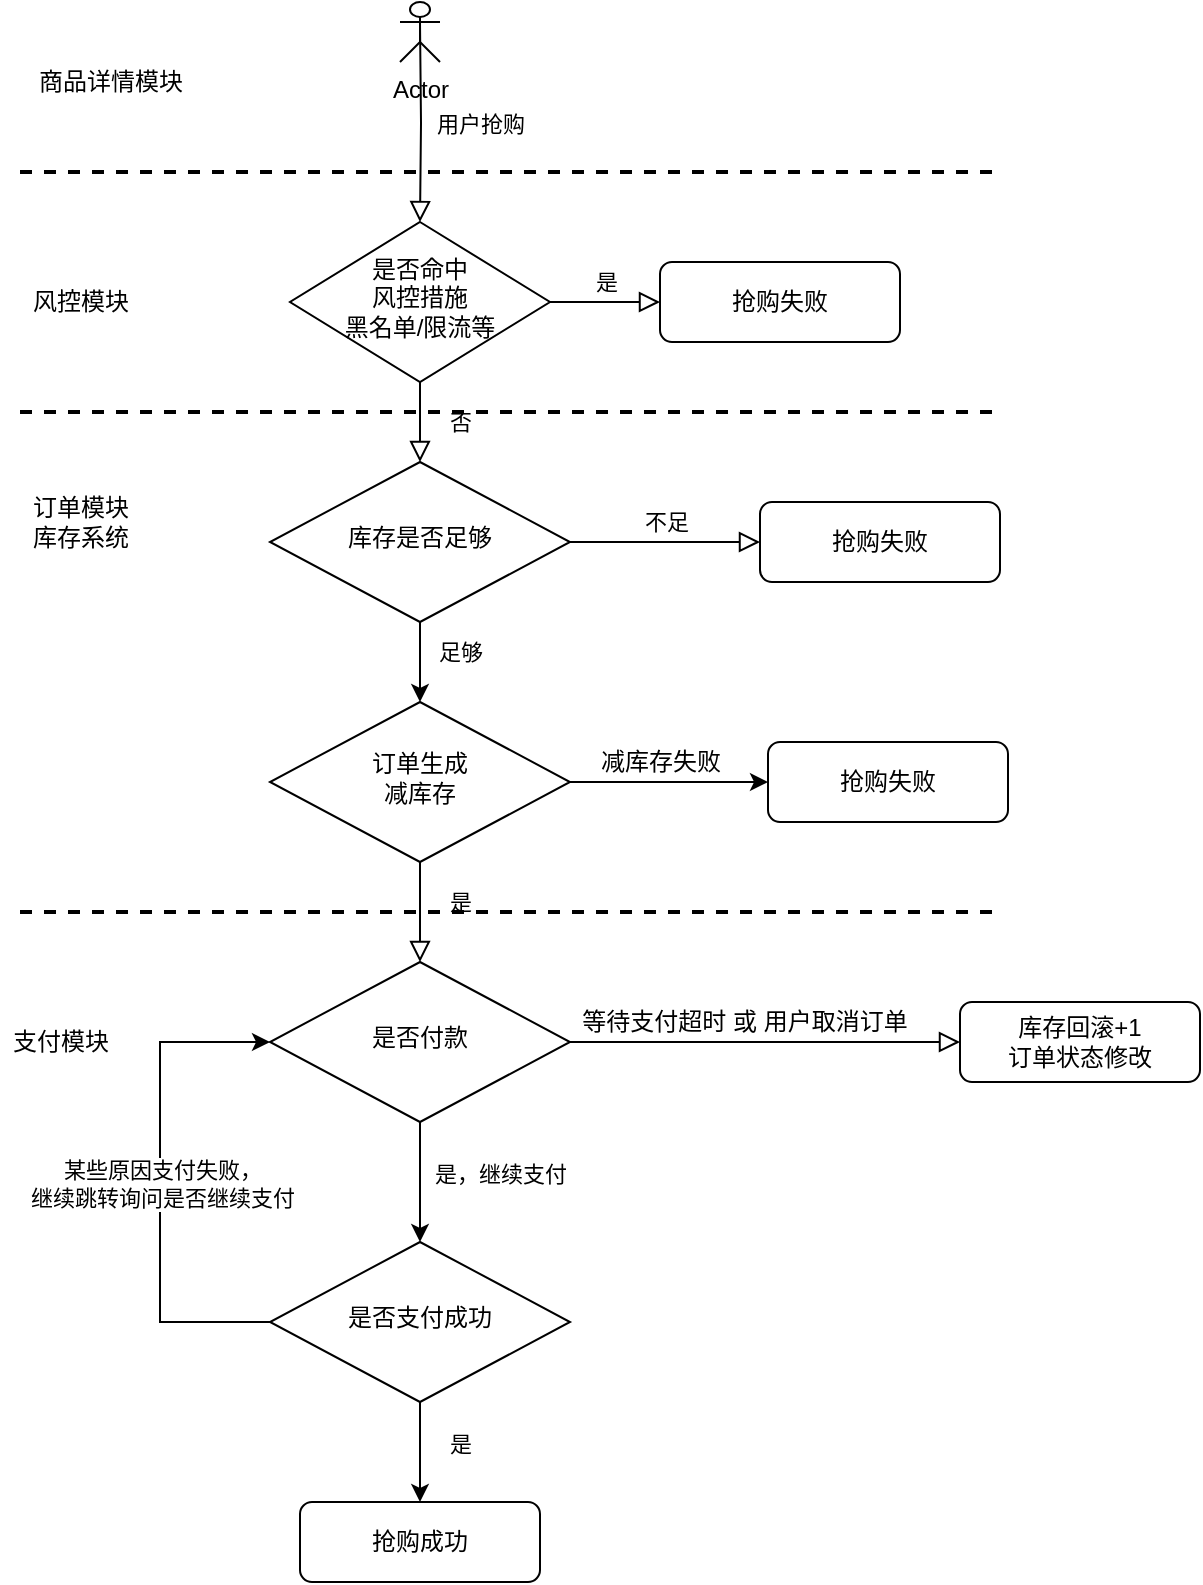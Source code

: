 <mxfile version="14.8.6" type="github">
  <diagram id="C5RBs43oDa-KdzZeNtuy" name="Page-1">
    <mxGraphModel dx="1209" dy="737" grid="1" gridSize="10" guides="1" tooltips="1" connect="1" arrows="1" fold="1" page="1" pageScale="1" pageWidth="827" pageHeight="1169" math="0" shadow="0">
      <root>
        <mxCell id="WIyWlLk6GJQsqaUBKTNV-0" />
        <mxCell id="WIyWlLk6GJQsqaUBKTNV-1" parent="WIyWlLk6GJQsqaUBKTNV-0" />
        <mxCell id="WIyWlLk6GJQsqaUBKTNV-2" value="" style="rounded=0;html=1;jettySize=auto;orthogonalLoop=1;fontSize=11;endArrow=block;endFill=0;endSize=8;strokeWidth=1;shadow=0;labelBackgroundColor=none;edgeStyle=orthogonalEdgeStyle;" parent="WIyWlLk6GJQsqaUBKTNV-1" target="WIyWlLk6GJQsqaUBKTNV-6" edge="1">
          <mxGeometry relative="1" as="geometry">
            <mxPoint x="240" y="70" as="sourcePoint" />
          </mxGeometry>
        </mxCell>
        <mxCell id="7VLo5oWRt0F8jgSJgMmA-28" value="用户抢购" style="edgeLabel;html=1;align=center;verticalAlign=middle;resizable=0;points=[];" vertex="1" connectable="0" parent="WIyWlLk6GJQsqaUBKTNV-2">
          <mxGeometry x="0.02" y="4" relative="1" as="geometry">
            <mxPoint x="26" as="offset" />
          </mxGeometry>
        </mxCell>
        <mxCell id="WIyWlLk6GJQsqaUBKTNV-4" value="否" style="rounded=0;html=1;jettySize=auto;orthogonalLoop=1;fontSize=11;endArrow=block;endFill=0;endSize=8;strokeWidth=1;shadow=0;labelBackgroundColor=none;edgeStyle=orthogonalEdgeStyle;" parent="WIyWlLk6GJQsqaUBKTNV-1" source="WIyWlLk6GJQsqaUBKTNV-6" target="WIyWlLk6GJQsqaUBKTNV-10" edge="1">
          <mxGeometry y="20" relative="1" as="geometry">
            <mxPoint as="offset" />
          </mxGeometry>
        </mxCell>
        <mxCell id="WIyWlLk6GJQsqaUBKTNV-5" value="是" style="edgeStyle=orthogonalEdgeStyle;rounded=0;html=1;jettySize=auto;orthogonalLoop=1;fontSize=11;endArrow=block;endFill=0;endSize=8;strokeWidth=1;shadow=0;labelBackgroundColor=none;" parent="WIyWlLk6GJQsqaUBKTNV-1" source="WIyWlLk6GJQsqaUBKTNV-6" target="WIyWlLk6GJQsqaUBKTNV-7" edge="1">
          <mxGeometry y="10" relative="1" as="geometry">
            <mxPoint as="offset" />
          </mxGeometry>
        </mxCell>
        <mxCell id="WIyWlLk6GJQsqaUBKTNV-6" value="是否命中&lt;br&gt;风控措施&lt;br&gt;黑名单/限流等" style="rhombus;whiteSpace=wrap;html=1;shadow=0;fontFamily=Helvetica;fontSize=12;align=center;strokeWidth=1;spacing=6;spacingTop=-4;" parent="WIyWlLk6GJQsqaUBKTNV-1" vertex="1">
          <mxGeometry x="175" y="170" width="130" height="80" as="geometry" />
        </mxCell>
        <mxCell id="WIyWlLk6GJQsqaUBKTNV-7" value="抢购失败" style="rounded=1;whiteSpace=wrap;html=1;fontSize=12;glass=0;strokeWidth=1;shadow=0;" parent="WIyWlLk6GJQsqaUBKTNV-1" vertex="1">
          <mxGeometry x="360" y="190" width="120" height="40" as="geometry" />
        </mxCell>
        <mxCell id="WIyWlLk6GJQsqaUBKTNV-8" value="是" style="rounded=0;html=1;jettySize=auto;orthogonalLoop=1;fontSize=11;endArrow=block;endFill=0;endSize=8;strokeWidth=1;shadow=0;labelBackgroundColor=none;edgeStyle=orthogonalEdgeStyle;entryX=0.5;entryY=0;entryDx=0;entryDy=0;startArrow=none;" parent="WIyWlLk6GJQsqaUBKTNV-1" source="7VLo5oWRt0F8jgSJgMmA-35" target="7VLo5oWRt0F8jgSJgMmA-12" edge="1">
          <mxGeometry x="-0.2" y="20" relative="1" as="geometry">
            <mxPoint as="offset" />
            <mxPoint x="260" y="400" as="sourcePoint" />
            <mxPoint x="240" y="430" as="targetPoint" />
          </mxGeometry>
        </mxCell>
        <mxCell id="WIyWlLk6GJQsqaUBKTNV-9" value="不足" style="edgeStyle=orthogonalEdgeStyle;rounded=0;html=1;jettySize=auto;orthogonalLoop=1;fontSize=11;endArrow=block;endFill=0;endSize=8;strokeWidth=1;shadow=0;labelBackgroundColor=none;" parent="WIyWlLk6GJQsqaUBKTNV-1" source="WIyWlLk6GJQsqaUBKTNV-10" target="WIyWlLk6GJQsqaUBKTNV-12" edge="1">
          <mxGeometry y="10" relative="1" as="geometry">
            <mxPoint as="offset" />
          </mxGeometry>
        </mxCell>
        <mxCell id="7VLo5oWRt0F8jgSJgMmA-38" value="" style="edgeStyle=orthogonalEdgeStyle;rounded=0;orthogonalLoop=1;jettySize=auto;html=1;" edge="1" parent="WIyWlLk6GJQsqaUBKTNV-1" source="WIyWlLk6GJQsqaUBKTNV-10" target="7VLo5oWRt0F8jgSJgMmA-35">
          <mxGeometry relative="1" as="geometry" />
        </mxCell>
        <mxCell id="7VLo5oWRt0F8jgSJgMmA-42" value="足够" style="edgeLabel;html=1;align=center;verticalAlign=middle;resizable=0;points=[];" vertex="1" connectable="0" parent="7VLo5oWRt0F8jgSJgMmA-38">
          <mxGeometry x="-0.279" relative="1" as="geometry">
            <mxPoint x="20" as="offset" />
          </mxGeometry>
        </mxCell>
        <mxCell id="WIyWlLk6GJQsqaUBKTNV-10" value="库存是否足够" style="rhombus;whiteSpace=wrap;html=1;shadow=0;fontFamily=Helvetica;fontSize=12;align=center;strokeWidth=1;spacing=6;spacingTop=-4;" parent="WIyWlLk6GJQsqaUBKTNV-1" vertex="1">
          <mxGeometry x="165" y="290" width="150" height="80" as="geometry" />
        </mxCell>
        <mxCell id="WIyWlLk6GJQsqaUBKTNV-12" value="抢购失败" style="rounded=1;whiteSpace=wrap;html=1;fontSize=12;glass=0;strokeWidth=1;shadow=0;" parent="WIyWlLk6GJQsqaUBKTNV-1" vertex="1">
          <mxGeometry x="410" y="310" width="120" height="40" as="geometry" />
        </mxCell>
        <mxCell id="7VLo5oWRt0F8jgSJgMmA-2" value="Actor" style="shape=umlActor;verticalLabelPosition=bottom;verticalAlign=top;html=1;outlineConnect=0;" vertex="1" parent="WIyWlLk6GJQsqaUBKTNV-1">
          <mxGeometry x="230" y="60" width="20" height="30" as="geometry" />
        </mxCell>
        <mxCell id="7VLo5oWRt0F8jgSJgMmA-10" value="&lt;span style=&quot;font-size: 12px&quot;&gt;等待支付超时 或 用户取消订单&lt;/span&gt;" style="edgeStyle=orthogonalEdgeStyle;rounded=0;html=1;jettySize=auto;orthogonalLoop=1;fontSize=11;endArrow=block;endFill=0;endSize=8;strokeWidth=1;shadow=0;labelBackgroundColor=none;exitX=1;exitY=0.5;exitDx=0;exitDy=0;" edge="1" parent="WIyWlLk6GJQsqaUBKTNV-1" target="7VLo5oWRt0F8jgSJgMmA-11" source="7VLo5oWRt0F8jgSJgMmA-12">
          <mxGeometry x="-0.115" y="10" relative="1" as="geometry">
            <mxPoint as="offset" />
            <mxPoint x="509" y="580" as="sourcePoint" />
          </mxGeometry>
        </mxCell>
        <mxCell id="7VLo5oWRt0F8jgSJgMmA-11" value="库存回滚+1&lt;br&gt;订单状态修改" style="rounded=1;whiteSpace=wrap;html=1;fontSize=12;glass=0;strokeWidth=1;shadow=0;" vertex="1" parent="WIyWlLk6GJQsqaUBKTNV-1">
          <mxGeometry x="510" y="560" width="120" height="40" as="geometry" />
        </mxCell>
        <mxCell id="7VLo5oWRt0F8jgSJgMmA-17" value="" style="edgeStyle=orthogonalEdgeStyle;rounded=0;orthogonalLoop=1;jettySize=auto;html=1;" edge="1" parent="WIyWlLk6GJQsqaUBKTNV-1" source="7VLo5oWRt0F8jgSJgMmA-12" target="7VLo5oWRt0F8jgSJgMmA-19">
          <mxGeometry relative="1" as="geometry">
            <mxPoint x="240" y="685" as="targetPoint" />
          </mxGeometry>
        </mxCell>
        <mxCell id="7VLo5oWRt0F8jgSJgMmA-18" value="是，继续支付" style="edgeLabel;html=1;align=center;verticalAlign=middle;resizable=0;points=[];" vertex="1" connectable="0" parent="7VLo5oWRt0F8jgSJgMmA-17">
          <mxGeometry x="-0.139" y="-2" relative="1" as="geometry">
            <mxPoint x="42" as="offset" />
          </mxGeometry>
        </mxCell>
        <mxCell id="7VLo5oWRt0F8jgSJgMmA-12" value="是否付款" style="rhombus;whiteSpace=wrap;html=1;shadow=0;fontFamily=Helvetica;fontSize=12;align=center;strokeWidth=1;spacing=6;spacingTop=-4;" vertex="1" parent="WIyWlLk6GJQsqaUBKTNV-1">
          <mxGeometry x="165" y="540" width="150" height="80" as="geometry" />
        </mxCell>
        <mxCell id="7VLo5oWRt0F8jgSJgMmA-21" value="" style="edgeStyle=orthogonalEdgeStyle;rounded=0;orthogonalLoop=1;jettySize=auto;html=1;" edge="1" parent="WIyWlLk6GJQsqaUBKTNV-1" source="7VLo5oWRt0F8jgSJgMmA-19" target="7VLo5oWRt0F8jgSJgMmA-20">
          <mxGeometry relative="1" as="geometry" />
        </mxCell>
        <mxCell id="7VLo5oWRt0F8jgSJgMmA-22" value="是" style="edgeLabel;html=1;align=center;verticalAlign=middle;resizable=0;points=[];" vertex="1" connectable="0" parent="7VLo5oWRt0F8jgSJgMmA-21">
          <mxGeometry x="-0.16" y="1" relative="1" as="geometry">
            <mxPoint x="19" as="offset" />
          </mxGeometry>
        </mxCell>
        <mxCell id="7VLo5oWRt0F8jgSJgMmA-24" value="" style="edgeStyle=orthogonalEdgeStyle;rounded=0;orthogonalLoop=1;jettySize=auto;html=1;entryX=0;entryY=0.5;entryDx=0;entryDy=0;" edge="1" parent="WIyWlLk6GJQsqaUBKTNV-1" source="7VLo5oWRt0F8jgSJgMmA-19" target="7VLo5oWRt0F8jgSJgMmA-12">
          <mxGeometry relative="1" as="geometry">
            <Array as="points">
              <mxPoint x="110" y="720" />
              <mxPoint x="110" y="580" />
            </Array>
          </mxGeometry>
        </mxCell>
        <mxCell id="7VLo5oWRt0F8jgSJgMmA-25" value="某些原因支付失败，&lt;br&gt;继续跳转询问是否继续支付" style="edgeLabel;html=1;align=center;verticalAlign=middle;resizable=0;points=[];" vertex="1" connectable="0" parent="7VLo5oWRt0F8jgSJgMmA-24">
          <mxGeometry x="-0.008" y="-1" relative="1" as="geometry">
            <mxPoint as="offset" />
          </mxGeometry>
        </mxCell>
        <mxCell id="7VLo5oWRt0F8jgSJgMmA-19" value="是否支付成功" style="rhombus;whiteSpace=wrap;html=1;shadow=0;fontFamily=Helvetica;fontSize=12;align=center;strokeWidth=1;spacing=6;spacingTop=-4;" vertex="1" parent="WIyWlLk6GJQsqaUBKTNV-1">
          <mxGeometry x="165" y="680" width="150" height="80" as="geometry" />
        </mxCell>
        <mxCell id="7VLo5oWRt0F8jgSJgMmA-20" value="抢购成功" style="rounded=1;whiteSpace=wrap;html=1;fontSize=12;glass=0;strokeWidth=1;shadow=0;" vertex="1" parent="WIyWlLk6GJQsqaUBKTNV-1">
          <mxGeometry x="180" y="810" width="120" height="40" as="geometry" />
        </mxCell>
        <mxCell id="7VLo5oWRt0F8jgSJgMmA-27" value="" style="line;strokeWidth=2;html=1;dashed=1;" vertex="1" parent="WIyWlLk6GJQsqaUBKTNV-1">
          <mxGeometry x="40" y="140" width="490" height="10" as="geometry" />
        </mxCell>
        <mxCell id="7VLo5oWRt0F8jgSJgMmA-29" value="商品详情模块" style="text;html=1;align=center;verticalAlign=middle;resizable=0;points=[];autosize=1;strokeColor=none;" vertex="1" parent="WIyWlLk6GJQsqaUBKTNV-1">
          <mxGeometry x="40" y="90" width="90" height="20" as="geometry" />
        </mxCell>
        <mxCell id="7VLo5oWRt0F8jgSJgMmA-30" value="" style="line;strokeWidth=2;html=1;dashed=1;" vertex="1" parent="WIyWlLk6GJQsqaUBKTNV-1">
          <mxGeometry x="40" y="260" width="490" height="10" as="geometry" />
        </mxCell>
        <mxCell id="7VLo5oWRt0F8jgSJgMmA-31" value="风控模块" style="text;html=1;align=center;verticalAlign=middle;resizable=0;points=[];autosize=1;strokeColor=none;" vertex="1" parent="WIyWlLk6GJQsqaUBKTNV-1">
          <mxGeometry x="40" y="200" width="60" height="20" as="geometry" />
        </mxCell>
        <mxCell id="7VLo5oWRt0F8jgSJgMmA-32" value="" style="line;strokeWidth=2;html=1;dashed=1;" vertex="1" parent="WIyWlLk6GJQsqaUBKTNV-1">
          <mxGeometry x="40" y="510" width="490" height="10" as="geometry" />
        </mxCell>
        <mxCell id="7VLo5oWRt0F8jgSJgMmA-33" value="订单模块&lt;br&gt;库存系统" style="text;html=1;align=center;verticalAlign=middle;resizable=0;points=[];autosize=1;strokeColor=none;" vertex="1" parent="WIyWlLk6GJQsqaUBKTNV-1">
          <mxGeometry x="40" y="305" width="60" height="30" as="geometry" />
        </mxCell>
        <mxCell id="7VLo5oWRt0F8jgSJgMmA-34" value="支付模块" style="text;html=1;align=center;verticalAlign=middle;resizable=0;points=[];autosize=1;strokeColor=none;" vertex="1" parent="WIyWlLk6GJQsqaUBKTNV-1">
          <mxGeometry x="30" y="570" width="60" height="20" as="geometry" />
        </mxCell>
        <mxCell id="7VLo5oWRt0F8jgSJgMmA-40" value="" style="edgeStyle=orthogonalEdgeStyle;rounded=0;orthogonalLoop=1;jettySize=auto;html=1;" edge="1" parent="WIyWlLk6GJQsqaUBKTNV-1" source="7VLo5oWRt0F8jgSJgMmA-35" target="7VLo5oWRt0F8jgSJgMmA-39">
          <mxGeometry relative="1" as="geometry" />
        </mxCell>
        <mxCell id="7VLo5oWRt0F8jgSJgMmA-35" value="订单生成&lt;br&gt;减库存" style="rhombus;whiteSpace=wrap;html=1;shadow=0;fontFamily=Helvetica;fontSize=12;align=center;strokeWidth=1;spacing=6;spacingTop=-4;" vertex="1" parent="WIyWlLk6GJQsqaUBKTNV-1">
          <mxGeometry x="165" y="410" width="150" height="80" as="geometry" />
        </mxCell>
        <mxCell id="7VLo5oWRt0F8jgSJgMmA-39" value="抢购失败" style="rounded=1;whiteSpace=wrap;html=1;fontSize=12;glass=0;strokeWidth=1;shadow=0;" vertex="1" parent="WIyWlLk6GJQsqaUBKTNV-1">
          <mxGeometry x="414" y="430" width="120" height="40" as="geometry" />
        </mxCell>
        <mxCell id="7VLo5oWRt0F8jgSJgMmA-41" value="减库存失败" style="text;html=1;align=center;verticalAlign=middle;resizable=0;points=[];autosize=1;strokeColor=none;" vertex="1" parent="WIyWlLk6GJQsqaUBKTNV-1">
          <mxGeometry x="320" y="430" width="80" height="20" as="geometry" />
        </mxCell>
      </root>
    </mxGraphModel>
  </diagram>
</mxfile>
